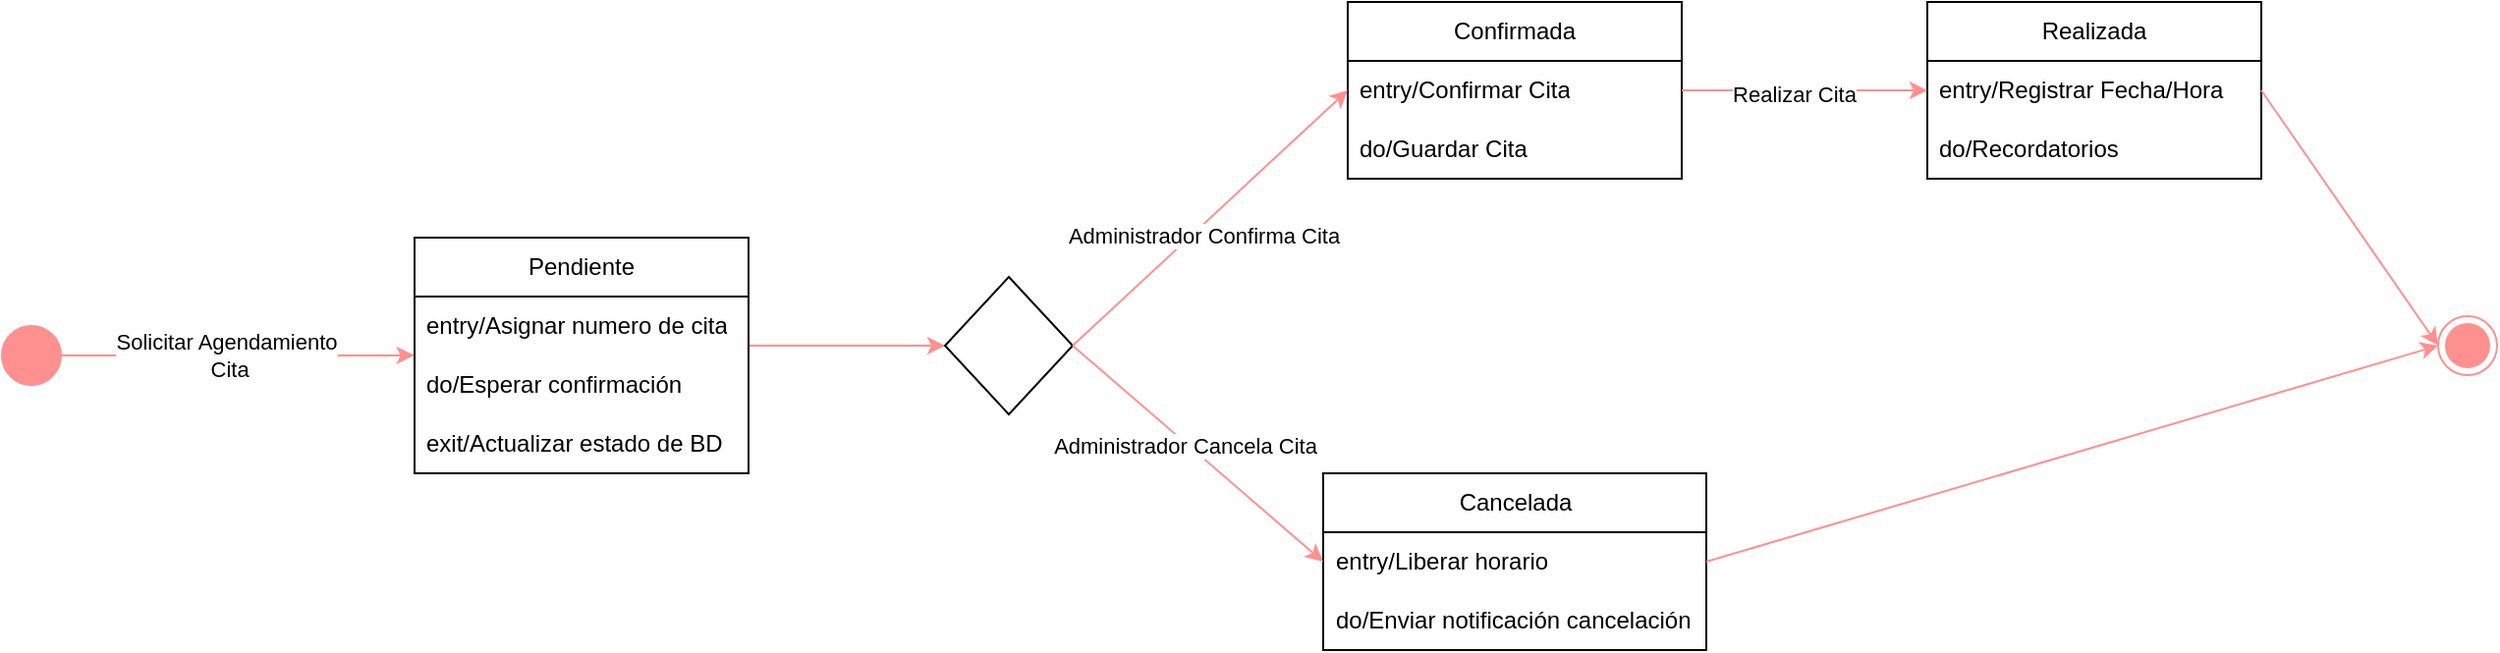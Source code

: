 <mxfile version="28.0.6">
  <diagram name="Página-1" id="nDO6c9fMUiC2ZfDT-kFN">
    <mxGraphModel grid="1" page="1" gridSize="10" guides="1" tooltips="1" connect="1" arrows="1" fold="1" pageScale="1" pageWidth="827" pageHeight="1169" math="0" shadow="0">
      <root>
        <mxCell id="0" />
        <mxCell id="1" parent="0" />
        <mxCell id="2Eo_pxNqbHfpbORmE1ve-37" style="edgeStyle=orthogonalEdgeStyle;rounded=0;orthogonalLoop=1;jettySize=auto;html=1;exitX=1;exitY=0.5;exitDx=0;exitDy=0;entryX=-0.001;entryY=-0.004;entryDx=0;entryDy=0;entryPerimeter=0;strokeColor=light-dark(#FF9090,#FF9090);" edge="1" parent="1" source="2Eo_pxNqbHfpbORmE1ve-2" target="l4uEFXdNcrZqZRvmHCtl-8">
          <mxGeometry relative="1" as="geometry">
            <mxPoint x="289" y="290" as="targetPoint" />
            <Array as="points">
              <mxPoint x="280" y="290" />
            </Array>
          </mxGeometry>
        </mxCell>
        <mxCell id="l4uEFXdNcrZqZRvmHCtl-5" value="Solicitar Agendamiento&lt;br&gt;&amp;nbsp;Cita" style="edgeLabel;html=1;align=center;verticalAlign=middle;resizable=0;points=[];" connectable="0" vertex="1" parent="2Eo_pxNqbHfpbORmE1ve-37">
          <mxGeometry x="-0.264" y="1" relative="1" as="geometry">
            <mxPoint x="18" y="1" as="offset" />
          </mxGeometry>
        </mxCell>
        <mxCell id="2Eo_pxNqbHfpbORmE1ve-2" value="" style="ellipse;fillColor=strokeColor;html=1;strokeColor=light-dark(#FF9090,#FF9090);" vertex="1" parent="1">
          <mxGeometry x="80" y="275" width="30" height="30" as="geometry" />
        </mxCell>
        <mxCell id="2Eo_pxNqbHfpbORmE1ve-12" style="rounded=0;orthogonalLoop=1;jettySize=auto;html=1;entryX=0;entryY=0.5;entryDx=0;entryDy=0;strokeColor=light-dark(#FF9090,#FF9090);" edge="1" parent="1" target="l4uEFXdNcrZqZRvmHCtl-15">
          <mxGeometry relative="1" as="geometry">
            <mxPoint x="460" y="285" as="sourcePoint" />
            <mxPoint x="610" y="285.02" as="targetPoint" />
          </mxGeometry>
        </mxCell>
        <mxCell id="2Eo_pxNqbHfpbORmE1ve-16" value="" style="ellipse;html=1;shape=endState;fillColor=strokeColor;strokeColor=light-dark(#FF9090,#FF9090);" vertex="1" parent="1">
          <mxGeometry x="1320" y="270" width="30" height="30" as="geometry" />
        </mxCell>
        <mxCell id="l4uEFXdNcrZqZRvmHCtl-6" value="Pendiente" style="swimlane;fontStyle=0;childLayout=stackLayout;horizontal=1;startSize=30;horizontalStack=0;resizeParent=1;resizeParentMax=0;resizeLast=0;collapsible=1;marginBottom=0;whiteSpace=wrap;html=1;" vertex="1" parent="1">
          <mxGeometry x="290" y="230" width="170" height="120" as="geometry" />
        </mxCell>
        <mxCell id="l4uEFXdNcrZqZRvmHCtl-7" value="entry/Asignar numero de cita" style="text;strokeColor=none;fillColor=none;align=left;verticalAlign=middle;spacingLeft=4;spacingRight=4;overflow=hidden;points=[[0,0.5],[1,0.5]];portConstraint=eastwest;rotatable=0;whiteSpace=wrap;html=1;" vertex="1" parent="l4uEFXdNcrZqZRvmHCtl-6">
          <mxGeometry y="30" width="170" height="30" as="geometry" />
        </mxCell>
        <mxCell id="l4uEFXdNcrZqZRvmHCtl-8" value="do/Esperar confirmación&amp;nbsp;" style="text;strokeColor=none;fillColor=none;align=left;verticalAlign=middle;spacingLeft=4;spacingRight=4;overflow=hidden;points=[[0,0.5],[1,0.5]];portConstraint=eastwest;rotatable=0;whiteSpace=wrap;html=1;" vertex="1" parent="l4uEFXdNcrZqZRvmHCtl-6">
          <mxGeometry y="60" width="170" height="30" as="geometry" />
        </mxCell>
        <mxCell id="l4uEFXdNcrZqZRvmHCtl-9" value="exit/Actualizar estado de BD" style="text;strokeColor=none;fillColor=none;align=left;verticalAlign=middle;spacingLeft=4;spacingRight=4;overflow=hidden;points=[[0,0.5],[1,0.5]];portConstraint=eastwest;rotatable=0;whiteSpace=wrap;html=1;" vertex="1" parent="l4uEFXdNcrZqZRvmHCtl-6">
          <mxGeometry y="90" width="170" height="30" as="geometry" />
        </mxCell>
        <mxCell id="l4uEFXdNcrZqZRvmHCtl-10" value="Confirmada" style="swimlane;fontStyle=0;childLayout=stackLayout;horizontal=1;startSize=30;horizontalStack=0;resizeParent=1;resizeParentMax=0;resizeLast=0;collapsible=1;marginBottom=0;whiteSpace=wrap;html=1;" vertex="1" parent="1">
          <mxGeometry x="765" y="110" width="170" height="90" as="geometry" />
        </mxCell>
        <mxCell id="l4uEFXdNcrZqZRvmHCtl-11" value="entry/Confirmar Cita" style="text;strokeColor=none;fillColor=none;align=left;verticalAlign=middle;spacingLeft=4;spacingRight=4;overflow=hidden;points=[[0,0.5],[1,0.5]];portConstraint=eastwest;rotatable=0;whiteSpace=wrap;html=1;" vertex="1" parent="l4uEFXdNcrZqZRvmHCtl-10">
          <mxGeometry y="30" width="170" height="30" as="geometry" />
        </mxCell>
        <mxCell id="l4uEFXdNcrZqZRvmHCtl-12" value="do/Guardar Cita&amp;nbsp;" style="text;strokeColor=none;fillColor=none;align=left;verticalAlign=middle;spacingLeft=4;spacingRight=4;overflow=hidden;points=[[0,0.5],[1,0.5]];portConstraint=eastwest;rotatable=0;whiteSpace=wrap;html=1;" vertex="1" parent="l4uEFXdNcrZqZRvmHCtl-10">
          <mxGeometry y="60" width="170" height="30" as="geometry" />
        </mxCell>
        <mxCell id="l4uEFXdNcrZqZRvmHCtl-15" value="" style="rhombus;whiteSpace=wrap;html=1;" vertex="1" parent="1">
          <mxGeometry x="560" y="250" width="65" height="70" as="geometry" />
        </mxCell>
        <mxCell id="l4uEFXdNcrZqZRvmHCtl-16" value="Cancelada" style="swimlane;fontStyle=0;childLayout=stackLayout;horizontal=1;startSize=30;horizontalStack=0;resizeParent=1;resizeParentMax=0;resizeLast=0;collapsible=1;marginBottom=0;whiteSpace=wrap;html=1;" vertex="1" parent="1">
          <mxGeometry x="752.5" y="350" width="195" height="90" as="geometry" />
        </mxCell>
        <mxCell id="l4uEFXdNcrZqZRvmHCtl-17" value="entry/Liberar horario" style="text;strokeColor=none;fillColor=none;align=left;verticalAlign=middle;spacingLeft=4;spacingRight=4;overflow=hidden;points=[[0,0.5],[1,0.5]];portConstraint=eastwest;rotatable=0;whiteSpace=wrap;html=1;" vertex="1" parent="l4uEFXdNcrZqZRvmHCtl-16">
          <mxGeometry y="30" width="195" height="30" as="geometry" />
        </mxCell>
        <mxCell id="l4uEFXdNcrZqZRvmHCtl-18" value="do/Enviar notificación cancelación" style="text;strokeColor=none;fillColor=none;align=left;verticalAlign=middle;spacingLeft=4;spacingRight=4;overflow=hidden;points=[[0,0.5],[1,0.5]];portConstraint=eastwest;rotatable=0;whiteSpace=wrap;html=1;" vertex="1" parent="l4uEFXdNcrZqZRvmHCtl-16">
          <mxGeometry y="60" width="195" height="30" as="geometry" />
        </mxCell>
        <mxCell id="l4uEFXdNcrZqZRvmHCtl-20" style="rounded=0;orthogonalLoop=1;jettySize=auto;html=1;entryX=0;entryY=0.5;entryDx=0;entryDy=0;exitX=1;exitY=0.5;exitDx=0;exitDy=0;strokeColor=light-dark(#FF9090,#FF9090);" edge="1" parent="1" source="l4uEFXdNcrZqZRvmHCtl-15" target="l4uEFXdNcrZqZRvmHCtl-11">
          <mxGeometry relative="1" as="geometry">
            <mxPoint x="640" y="270" as="sourcePoint" />
            <mxPoint x="795" y="270" as="targetPoint" />
          </mxGeometry>
        </mxCell>
        <mxCell id="l4uEFXdNcrZqZRvmHCtl-21" value="&lt;font style=&quot;vertical-align: inherit;&quot;&gt;&lt;font style=&quot;vertical-align: inherit;&quot;&gt;&amp;nbsp;Administrador Confirma Cita&lt;/font&gt;&lt;/font&gt;" style="edgeLabel;html=1;align=center;verticalAlign=middle;resizable=0;points=[];" connectable="0" vertex="1" parent="l4uEFXdNcrZqZRvmHCtl-20">
          <mxGeometry x="-0.107" y="-2" relative="1" as="geometry">
            <mxPoint x="1" as="offset" />
          </mxGeometry>
        </mxCell>
        <mxCell id="l4uEFXdNcrZqZRvmHCtl-22" style="rounded=0;orthogonalLoop=1;jettySize=auto;html=1;entryX=0;entryY=0.5;entryDx=0;entryDy=0;exitX=1;exitY=0.5;exitDx=0;exitDy=0;strokeColor=light-dark(#FF9090,#FF9090);" edge="1" parent="1" source="l4uEFXdNcrZqZRvmHCtl-15" target="l4uEFXdNcrZqZRvmHCtl-17">
          <mxGeometry relative="1" as="geometry">
            <mxPoint x="650" y="380" as="sourcePoint" />
            <mxPoint x="790" y="250" as="targetPoint" />
          </mxGeometry>
        </mxCell>
        <mxCell id="l4uEFXdNcrZqZRvmHCtl-23" value="&lt;font style=&quot;vertical-align: inherit;&quot;&gt;&lt;font style=&quot;vertical-align: inherit;&quot;&gt;Administrador Cancela Cita&lt;/font&gt;&lt;/font&gt;" style="edgeLabel;html=1;align=center;verticalAlign=middle;resizable=0;points=[];" connectable="0" vertex="1" parent="l4uEFXdNcrZqZRvmHCtl-22">
          <mxGeometry x="-0.107" y="-2" relative="1" as="geometry">
            <mxPoint x="1" as="offset" />
          </mxGeometry>
        </mxCell>
        <mxCell id="l4uEFXdNcrZqZRvmHCtl-24" value="Realizada" style="swimlane;fontStyle=0;childLayout=stackLayout;horizontal=1;startSize=30;horizontalStack=0;resizeParent=1;resizeParentMax=0;resizeLast=0;collapsible=1;marginBottom=0;whiteSpace=wrap;html=1;" vertex="1" parent="1">
          <mxGeometry x="1060" y="110" width="170" height="90" as="geometry" />
        </mxCell>
        <mxCell id="l4uEFXdNcrZqZRvmHCtl-25" value="entry/Registrar Fecha/Hora" style="text;strokeColor=none;fillColor=none;align=left;verticalAlign=middle;spacingLeft=4;spacingRight=4;overflow=hidden;points=[[0,0.5],[1,0.5]];portConstraint=eastwest;rotatable=0;whiteSpace=wrap;html=1;" vertex="1" parent="l4uEFXdNcrZqZRvmHCtl-24">
          <mxGeometry y="30" width="170" height="30" as="geometry" />
        </mxCell>
        <mxCell id="l4uEFXdNcrZqZRvmHCtl-26" value="do/Recordatorios" style="text;strokeColor=none;fillColor=none;align=left;verticalAlign=middle;spacingLeft=4;spacingRight=4;overflow=hidden;points=[[0,0.5],[1,0.5]];portConstraint=eastwest;rotatable=0;whiteSpace=wrap;html=1;" vertex="1" parent="l4uEFXdNcrZqZRvmHCtl-24">
          <mxGeometry y="60" width="170" height="30" as="geometry" />
        </mxCell>
        <mxCell id="l4uEFXdNcrZqZRvmHCtl-28" style="rounded=0;orthogonalLoop=1;jettySize=auto;html=1;entryX=0;entryY=0.5;entryDx=0;entryDy=0;exitX=1;exitY=0.5;exitDx=0;exitDy=0;strokeColor=light-dark(#FF9090,#FF9090);" edge="1" parent="1" source="l4uEFXdNcrZqZRvmHCtl-11" target="l4uEFXdNcrZqZRvmHCtl-25">
          <mxGeometry relative="1" as="geometry">
            <mxPoint x="730" y="310" as="sourcePoint" />
            <mxPoint x="870" y="180" as="targetPoint" />
          </mxGeometry>
        </mxCell>
        <mxCell id="l4uEFXdNcrZqZRvmHCtl-29" value="Realizar Cita" style="edgeLabel;html=1;align=center;verticalAlign=middle;resizable=0;points=[];" connectable="0" vertex="1" parent="l4uEFXdNcrZqZRvmHCtl-28">
          <mxGeometry x="-0.107" y="-2" relative="1" as="geometry">
            <mxPoint x="1" as="offset" />
          </mxGeometry>
        </mxCell>
        <mxCell id="l4uEFXdNcrZqZRvmHCtl-30" style="rounded=0;orthogonalLoop=1;jettySize=auto;html=1;entryX=0;entryY=0.5;entryDx=0;entryDy=0;exitX=1;exitY=0.5;exitDx=0;exitDy=0;strokeColor=light-dark(#FF9090,#FF9090);" edge="1" parent="1" source="l4uEFXdNcrZqZRvmHCtl-25" target="2Eo_pxNqbHfpbORmE1ve-16">
          <mxGeometry relative="1" as="geometry">
            <mxPoint x="1030" y="150" as="sourcePoint" />
            <mxPoint x="1154" y="151" as="targetPoint" />
          </mxGeometry>
        </mxCell>
        <mxCell id="l4uEFXdNcrZqZRvmHCtl-32" style="rounded=0;orthogonalLoop=1;jettySize=auto;html=1;entryX=0;entryY=0.5;entryDx=0;entryDy=0;exitX=1;exitY=0.5;exitDx=0;exitDy=0;strokeColor=light-dark(#FF9090,#FF9090);" edge="1" parent="1" source="l4uEFXdNcrZqZRvmHCtl-17" target="2Eo_pxNqbHfpbORmE1ve-16">
          <mxGeometry relative="1" as="geometry">
            <mxPoint x="1260" y="170" as="sourcePoint" />
            <mxPoint x="1400" y="315" as="targetPoint" />
          </mxGeometry>
        </mxCell>
      </root>
    </mxGraphModel>
  </diagram>
</mxfile>
